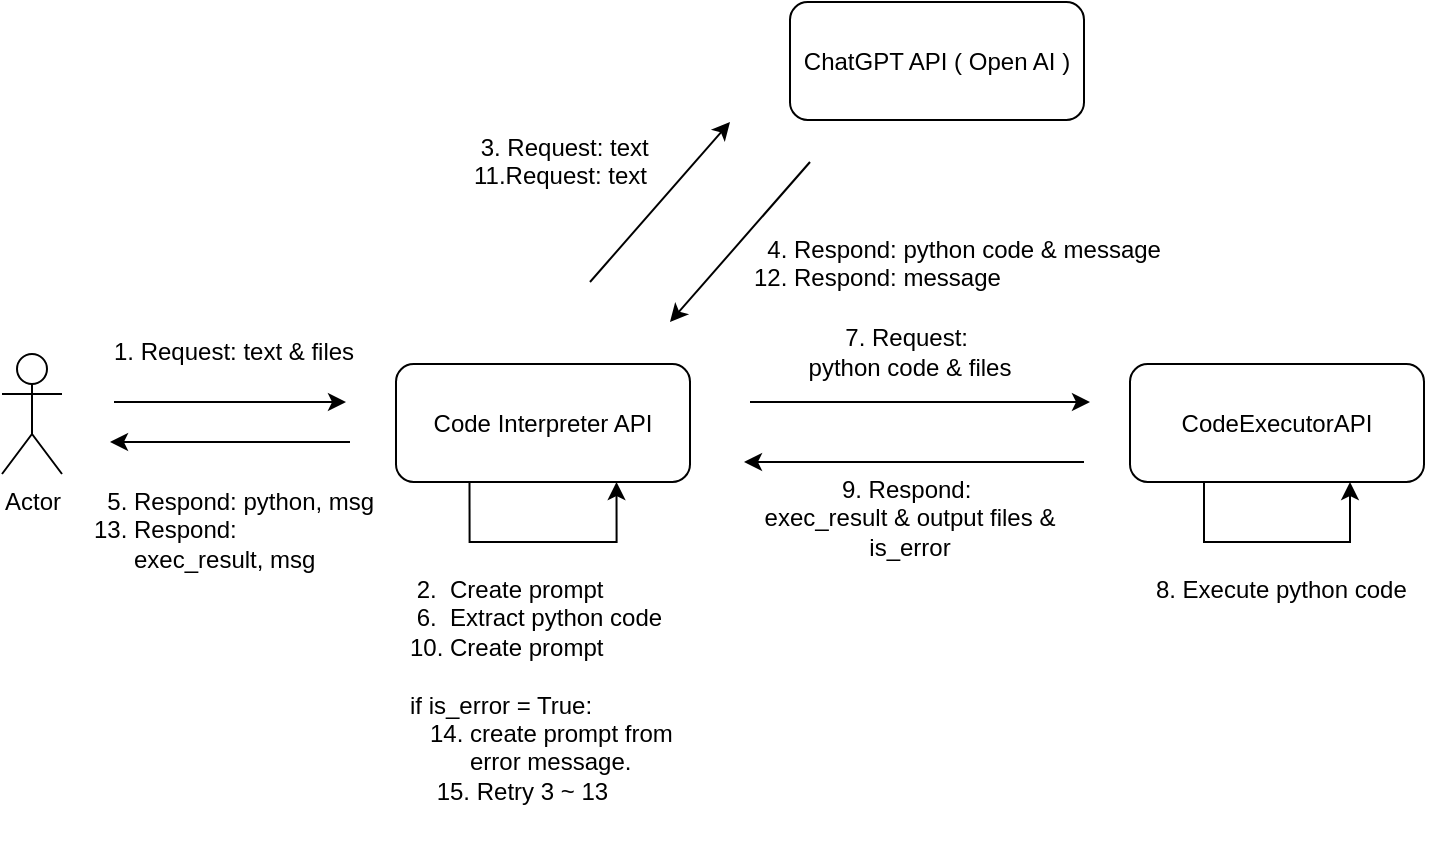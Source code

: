 <mxfile version="21.7.1" type="github">
  <diagram name="ページ1" id="v9oQl_vbz053JDKhnATE">
    <mxGraphModel dx="954" dy="610" grid="1" gridSize="10" guides="1" tooltips="1" connect="1" arrows="1" fold="1" page="1" pageScale="1" pageWidth="827" pageHeight="1169" math="0" shadow="0">
      <root>
        <mxCell id="0" />
        <mxCell id="1" parent="0" />
        <mxCell id="AxmUaDvD2_jE19oLRADg-2" value="&lt;font color=&quot;#000000&quot;&gt;Code Interpreter API&lt;/font&gt;" style="rounded=1;whiteSpace=wrap;html=1;fillColor=none;labelBackgroundColor=none;" vertex="1" parent="1">
          <mxGeometry x="333" y="331" width="147" height="59" as="geometry" />
        </mxCell>
        <mxCell id="AxmUaDvD2_jE19oLRADg-3" value="Actor" style="shape=umlActor;verticalLabelPosition=bottom;verticalAlign=top;html=1;outlineConnect=0;labelBackgroundColor=none;" vertex="1" parent="1">
          <mxGeometry x="136" y="326" width="30" height="60" as="geometry" />
        </mxCell>
        <mxCell id="AxmUaDvD2_jE19oLRADg-4" value="" style="endArrow=classic;html=1;fontColor=default;labelBackgroundColor=none;" edge="1" parent="1">
          <mxGeometry width="50" height="50" relative="1" as="geometry">
            <mxPoint x="192" y="350" as="sourcePoint" />
            <mxPoint x="308" y="350" as="targetPoint" />
          </mxGeometry>
        </mxCell>
        <mxCell id="AxmUaDvD2_jE19oLRADg-7" value="" style="endArrow=classic;html=1;fontColor=default;labelBackgroundColor=none;" edge="1" parent="1">
          <mxGeometry width="50" height="50" relative="1" as="geometry">
            <mxPoint x="310" y="370" as="sourcePoint" />
            <mxPoint x="190" y="370" as="targetPoint" />
          </mxGeometry>
        </mxCell>
        <mxCell id="AxmUaDvD2_jE19oLRADg-10" value="&lt;font color=&quot;#000000&quot;&gt;ChatGPT API ( Open AI )&lt;/font&gt;" style="rounded=1;whiteSpace=wrap;html=1;fillColor=none;labelBackgroundColor=none;" vertex="1" parent="1">
          <mxGeometry x="530" y="150" width="147" height="59" as="geometry" />
        </mxCell>
        <mxCell id="AxmUaDvD2_jE19oLRADg-11" value="" style="endArrow=classic;html=1;fontColor=default;labelBackgroundColor=none;" edge="1" parent="1">
          <mxGeometry width="50" height="50" relative="1" as="geometry">
            <mxPoint x="430" y="290" as="sourcePoint" />
            <mxPoint x="500" y="210" as="targetPoint" />
          </mxGeometry>
        </mxCell>
        <mxCell id="AxmUaDvD2_jE19oLRADg-12" value="&lt;font color=&quot;#000000&quot;&gt;CodeExecutorAPI&lt;/font&gt;" style="rounded=1;whiteSpace=wrap;html=1;fillColor=none;labelBackgroundColor=none;" vertex="1" parent="1">
          <mxGeometry x="700" y="331" width="147" height="59" as="geometry" />
        </mxCell>
        <mxCell id="AxmUaDvD2_jE19oLRADg-13" value="" style="endArrow=classic;html=1;fontColor=default;labelBackgroundColor=none;" edge="1" parent="1">
          <mxGeometry width="50" height="50" relative="1" as="geometry">
            <mxPoint x="540" y="230" as="sourcePoint" />
            <mxPoint x="470" y="310" as="targetPoint" />
          </mxGeometry>
        </mxCell>
        <mxCell id="AxmUaDvD2_jE19oLRADg-14" value="" style="endArrow=classic;html=1;fontColor=default;labelBackgroundColor=none;" edge="1" parent="1">
          <mxGeometry width="50" height="50" relative="1" as="geometry">
            <mxPoint x="510" y="350" as="sourcePoint" />
            <mxPoint x="680" y="350" as="targetPoint" />
          </mxGeometry>
        </mxCell>
        <mxCell id="AxmUaDvD2_jE19oLRADg-15" value="" style="endArrow=classic;html=1;fontColor=default;labelBackgroundColor=none;" edge="1" parent="1">
          <mxGeometry width="50" height="50" relative="1" as="geometry">
            <mxPoint x="677" y="380" as="sourcePoint" />
            <mxPoint x="507" y="380" as="targetPoint" />
          </mxGeometry>
        </mxCell>
        <mxCell id="AxmUaDvD2_jE19oLRADg-16" value="1. Request: text &amp;amp; files" style="text;html=1;strokeColor=none;fillColor=none;align=left;verticalAlign=middle;whiteSpace=wrap;rounded=0;labelBackgroundColor=none;" vertex="1" parent="1">
          <mxGeometry x="190" y="310" width="160" height="30" as="geometry" />
        </mxCell>
        <mxCell id="AxmUaDvD2_jE19oLRADg-17" value="&amp;nbsp;2.&amp;nbsp; Create prompt&amp;nbsp;&lt;br&gt;&amp;nbsp;6.&amp;nbsp; Extract python code&lt;br&gt;10. Create prompt&lt;br&gt;&lt;br&gt;if is_error = True:&lt;br&gt;&amp;nbsp; &amp;nbsp;14. create prompt&amp;nbsp;from&amp;nbsp; &amp;nbsp; &amp;nbsp; &amp;nbsp; &amp;nbsp; &amp;nbsp; &amp;nbsp; &amp;nbsp;error message.&lt;br&gt;&amp;nbsp; &amp;nbsp; 15. Retry 3 ~ 13&lt;br&gt;&amp;nbsp; &amp;nbsp; &amp;nbsp;" style="text;html=1;strokeColor=none;fillColor=none;align=left;verticalAlign=top;whiteSpace=wrap;rounded=0;labelBackgroundColor=none;" vertex="1" parent="1">
          <mxGeometry x="338" y="430" width="151.5" height="150" as="geometry" />
        </mxCell>
        <mxCell id="AxmUaDvD2_jE19oLRADg-24" style="edgeStyle=orthogonalEdgeStyle;rounded=0;orthogonalLoop=1;jettySize=auto;html=1;exitX=0.25;exitY=1;exitDx=0;exitDy=0;entryX=0.75;entryY=1;entryDx=0;entryDy=0;" edge="1" parent="1" source="AxmUaDvD2_jE19oLRADg-2" target="AxmUaDvD2_jE19oLRADg-2">
          <mxGeometry relative="1" as="geometry">
            <Array as="points">
              <mxPoint x="370" y="420" />
              <mxPoint x="443" y="420" />
            </Array>
          </mxGeometry>
        </mxCell>
        <mxCell id="AxmUaDvD2_jE19oLRADg-25" value="&amp;nbsp;3. Request: text&lt;br&gt;11.Request: text" style="text;html=1;strokeColor=none;fillColor=none;align=left;verticalAlign=top;whiteSpace=wrap;rounded=0;labelBackgroundColor=none;" vertex="1" parent="1">
          <mxGeometry x="370" y="209" width="110" height="41" as="geometry" />
        </mxCell>
        <mxCell id="AxmUaDvD2_jE19oLRADg-26" value="&amp;nbsp; 4. Respond: python code &amp;amp; message&lt;br&gt;12. Respond: message" style="text;html=1;strokeColor=none;fillColor=none;align=left;verticalAlign=top;whiteSpace=wrap;rounded=0;labelBackgroundColor=none;" vertex="1" parent="1">
          <mxGeometry x="510" y="260" width="210" height="50" as="geometry" />
        </mxCell>
        <mxCell id="AxmUaDvD2_jE19oLRADg-29" value="&amp;nbsp; 5. Respond: python, msg&lt;br&gt;13. Respond: &lt;br&gt;&amp;nbsp; &amp;nbsp; &amp;nbsp;&amp;nbsp;exec_result, msg" style="text;html=1;strokeColor=none;fillColor=none;align=left;verticalAlign=top;whiteSpace=wrap;rounded=0;labelBackgroundColor=none;" vertex="1" parent="1">
          <mxGeometry x="180" y="386" width="170" height="44" as="geometry" />
        </mxCell>
        <mxCell id="AxmUaDvD2_jE19oLRADg-31" value="7. Request:&amp;nbsp;&lt;br&gt;python code &amp;amp; files" style="text;html=1;strokeColor=none;fillColor=none;align=center;verticalAlign=middle;whiteSpace=wrap;rounded=0;labelBackgroundColor=none;" vertex="1" parent="1">
          <mxGeometry x="510" y="315" width="160" height="20" as="geometry" />
        </mxCell>
        <mxCell id="AxmUaDvD2_jE19oLRADg-32" value="9. Respond:&amp;nbsp;&lt;br&gt;exec_result &amp;amp; output files &amp;amp; is_error" style="text;html=1;strokeColor=none;fillColor=none;align=center;verticalAlign=middle;whiteSpace=wrap;rounded=0;labelBackgroundColor=none;" vertex="1" parent="1">
          <mxGeometry x="510" y="398" width="160" height="20" as="geometry" />
        </mxCell>
        <mxCell id="AxmUaDvD2_jE19oLRADg-33" style="edgeStyle=orthogonalEdgeStyle;rounded=0;orthogonalLoop=1;jettySize=auto;html=1;exitX=0.25;exitY=1;exitDx=0;exitDy=0;entryX=0.75;entryY=1;entryDx=0;entryDy=0;" edge="1" parent="1">
          <mxGeometry relative="1" as="geometry">
            <mxPoint x="737" y="390" as="sourcePoint" />
            <mxPoint x="810" y="390" as="targetPoint" />
            <Array as="points">
              <mxPoint x="737" y="420" />
              <mxPoint x="810" y="420" />
            </Array>
          </mxGeometry>
        </mxCell>
        <mxCell id="AxmUaDvD2_jE19oLRADg-34" value="&lt;div style=&quot;&quot;&gt;&lt;span style=&quot;background-color: initial;&quot;&gt;&amp;nbsp;8. Execute python code&lt;/span&gt;&lt;/div&gt;" style="text;html=1;strokeColor=none;fillColor=none;align=center;verticalAlign=top;whiteSpace=wrap;rounded=0;labelBackgroundColor=none;" vertex="1" parent="1">
          <mxGeometry x="693.5" y="430" width="160" height="30" as="geometry" />
        </mxCell>
      </root>
    </mxGraphModel>
  </diagram>
</mxfile>
